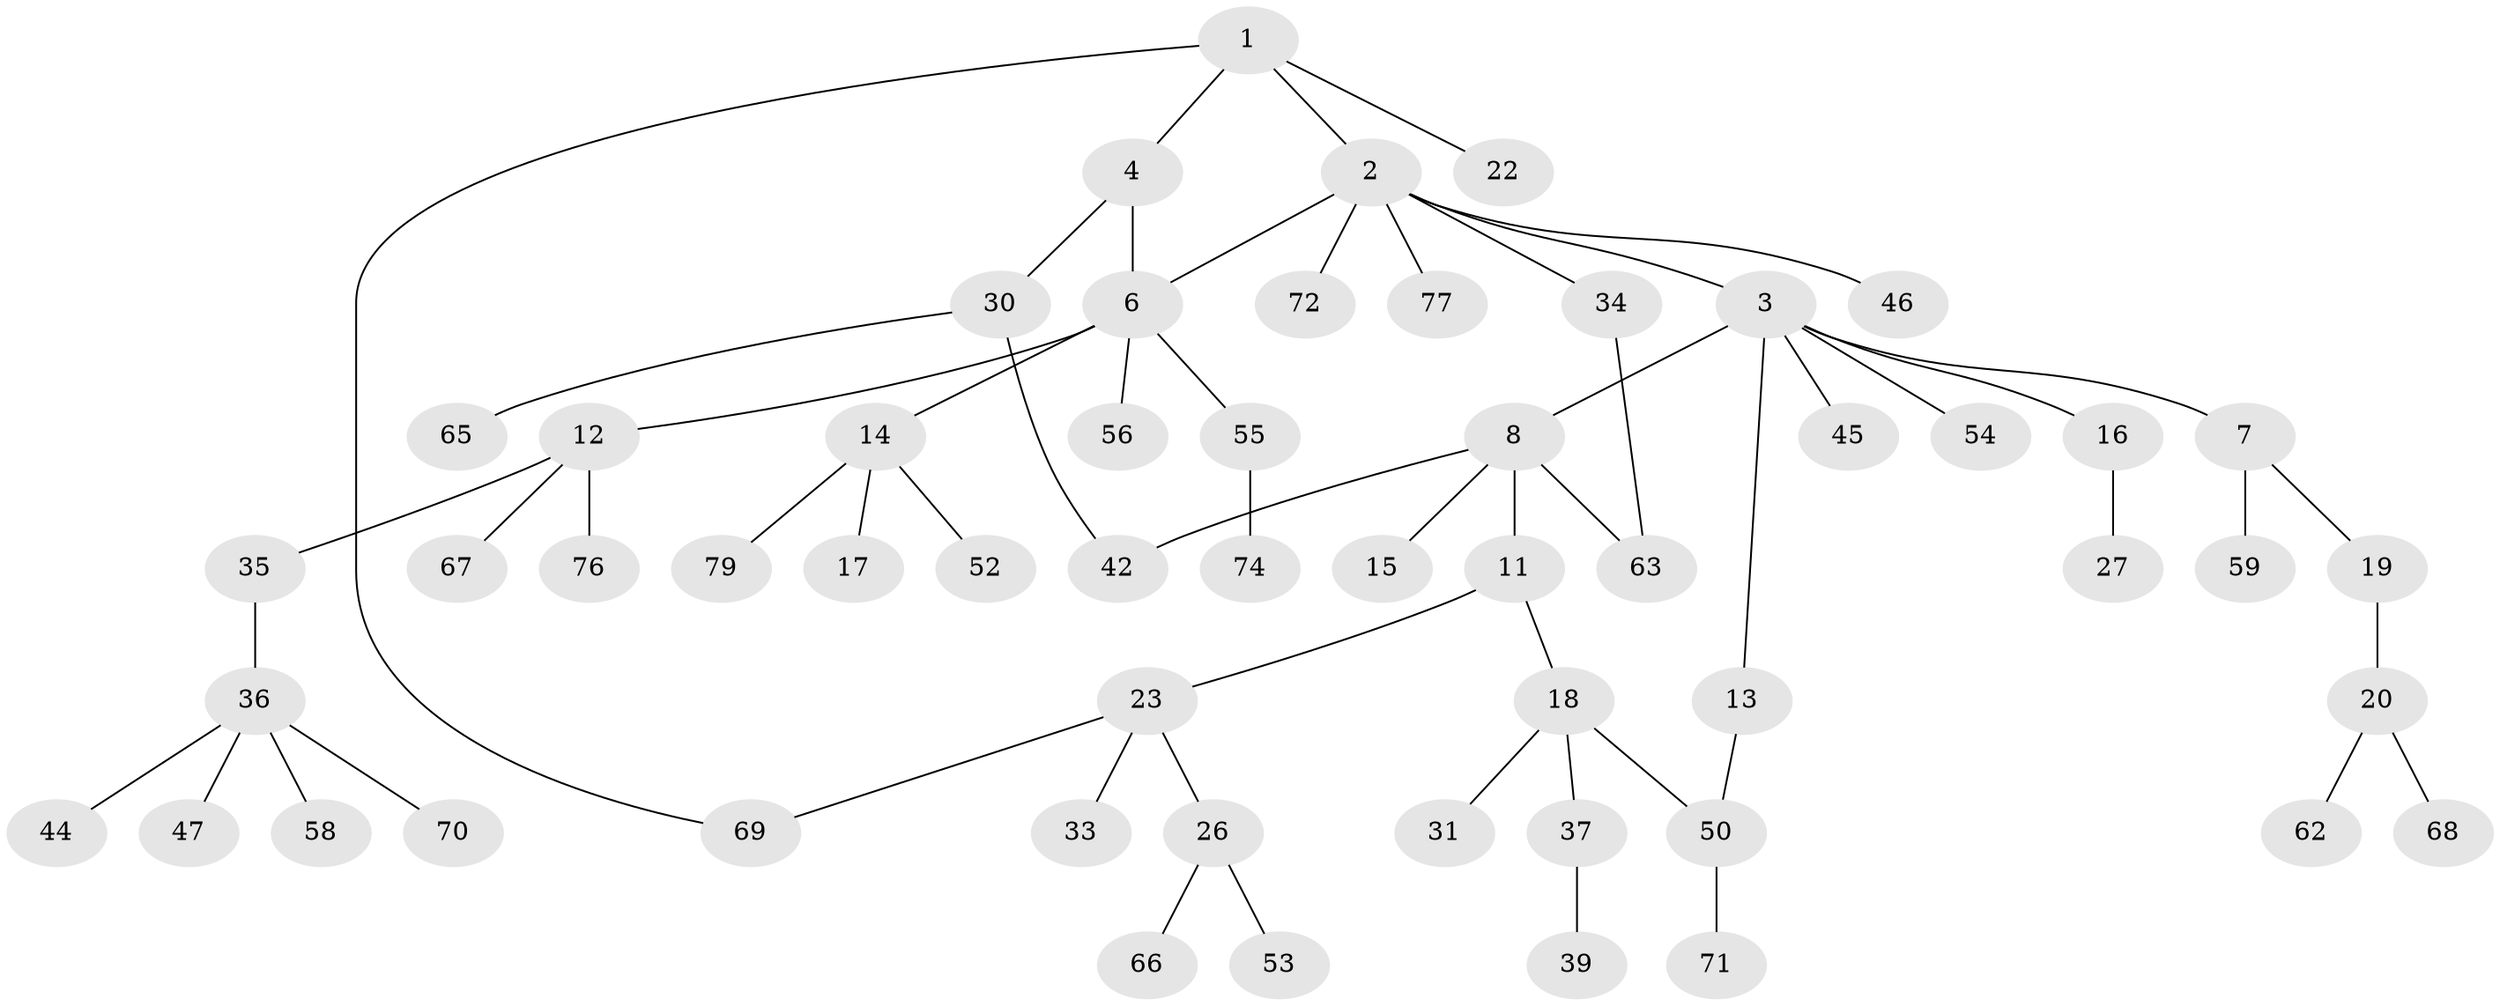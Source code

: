 // Generated by graph-tools (version 1.1) at 2025/51/02/27/25 19:51:38]
// undirected, 56 vertices, 60 edges
graph export_dot {
graph [start="1"]
  node [color=gray90,style=filled];
  1 [super="+9"];
  2 [super="+24"];
  3 [super="+5"];
  4;
  6 [super="+10"];
  7 [super="+21"];
  8 [super="+51"];
  11 [super="+32"];
  12 [super="+29"];
  13;
  14 [super="+48"];
  15 [super="+49"];
  16;
  17 [super="+73"];
  18 [super="+25"];
  19;
  20 [super="+43"];
  22;
  23 [super="+64"];
  26 [super="+28"];
  27;
  30 [super="+40"];
  31 [super="+61"];
  33;
  34;
  35;
  36 [super="+41"];
  37 [super="+38"];
  39;
  42 [super="+60"];
  44;
  45;
  46;
  47 [super="+57"];
  50 [super="+78"];
  52;
  53;
  54;
  55;
  56;
  58;
  59;
  62;
  63 [super="+75"];
  65;
  66;
  67;
  68;
  69;
  70;
  71;
  72;
  74;
  76 [super="+80"];
  77;
  79;
  1 -- 2;
  1 -- 4;
  1 -- 69;
  1 -- 22;
  2 -- 3;
  2 -- 34;
  2 -- 46;
  2 -- 77;
  2 -- 72;
  2 -- 6;
  3 -- 13;
  3 -- 16;
  3 -- 54;
  3 -- 8;
  3 -- 45;
  3 -- 7;
  4 -- 6;
  4 -- 30;
  6 -- 12;
  6 -- 14;
  6 -- 56;
  6 -- 55;
  7 -- 19;
  7 -- 59;
  8 -- 11;
  8 -- 15;
  8 -- 42;
  8 -- 63;
  11 -- 18;
  11 -- 23;
  12 -- 35;
  12 -- 67;
  12 -- 76;
  13 -- 50;
  14 -- 17;
  14 -- 52;
  14 -- 79;
  16 -- 27;
  18 -- 50;
  18 -- 37;
  18 -- 31;
  19 -- 20;
  20 -- 68;
  20 -- 62;
  23 -- 26;
  23 -- 33;
  23 -- 69;
  26 -- 66;
  26 -- 53;
  30 -- 42;
  30 -- 65;
  34 -- 63;
  35 -- 36;
  36 -- 44;
  36 -- 47;
  36 -- 58;
  36 -- 70;
  37 -- 39;
  50 -- 71;
  55 -- 74;
}
